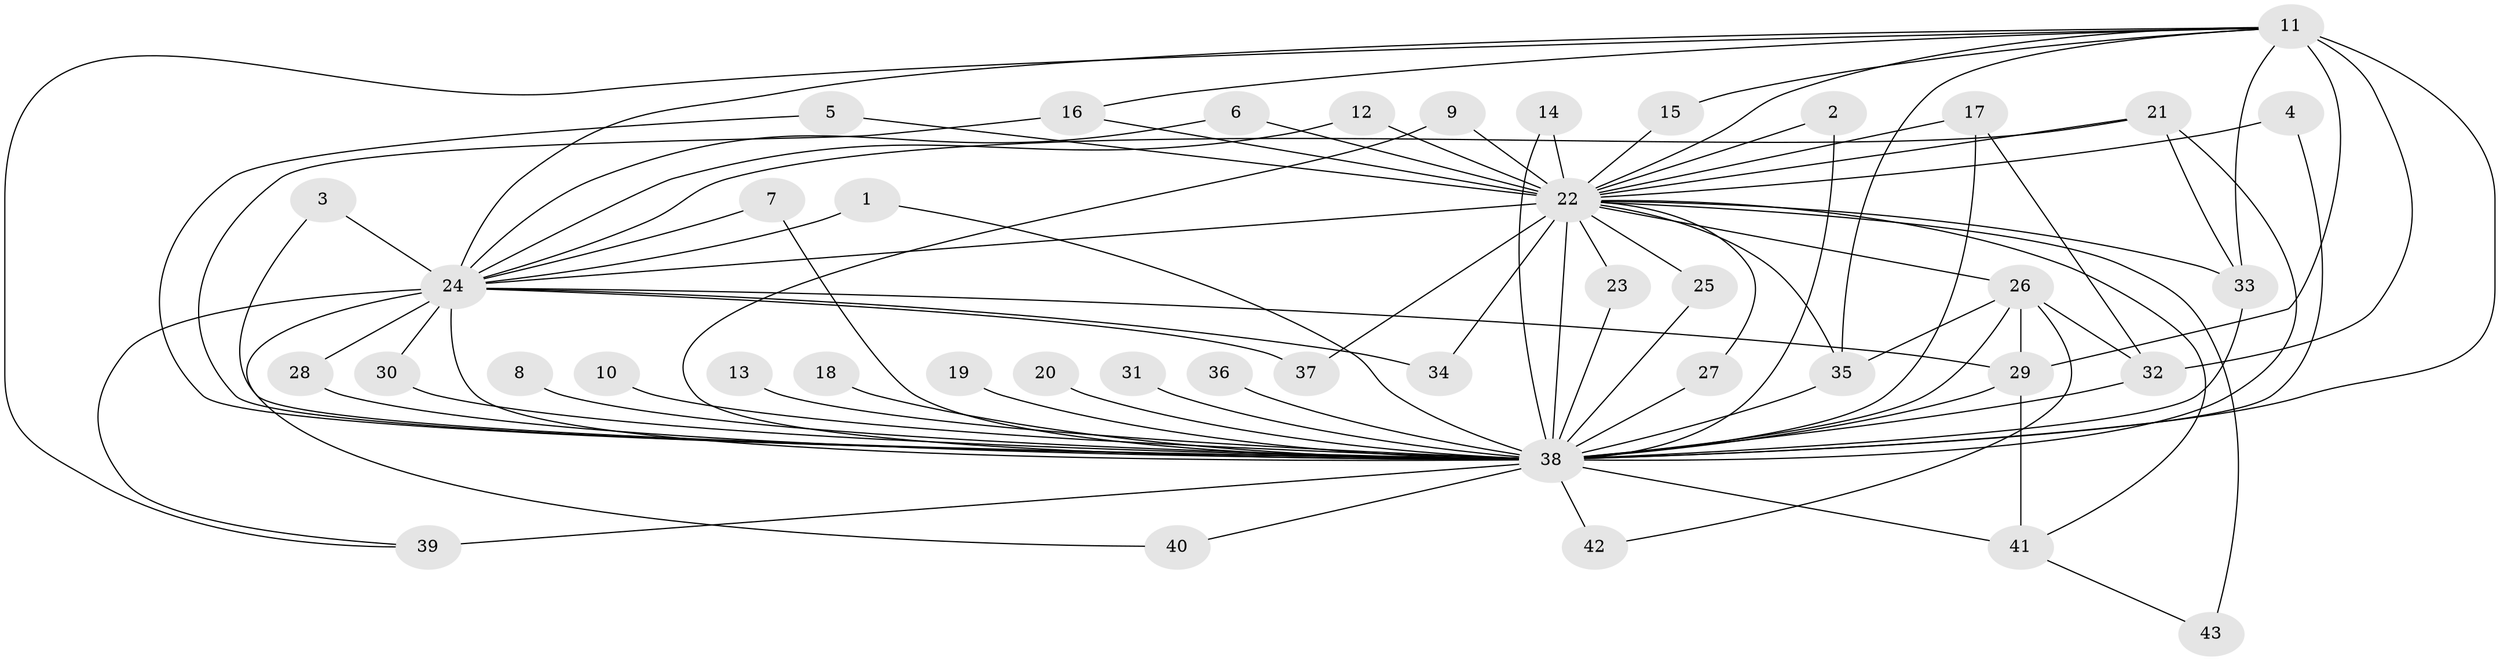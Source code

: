 // original degree distribution, {13: 0.011627906976744186, 14: 0.011627906976744186, 28: 0.011627906976744186, 24: 0.011627906976744186, 20: 0.023255813953488372, 21: 0.011627906976744186, 17: 0.011627906976744186, 22: 0.011627906976744186, 23: 0.011627906976744186, 6: 0.011627906976744186, 3: 0.12790697674418605, 2: 0.627906976744186, 5: 0.05813953488372093, 4: 0.05813953488372093}
// Generated by graph-tools (version 1.1) at 2025/49/03/09/25 03:49:45]
// undirected, 43 vertices, 88 edges
graph export_dot {
graph [start="1"]
  node [color=gray90,style=filled];
  1;
  2;
  3;
  4;
  5;
  6;
  7;
  8;
  9;
  10;
  11;
  12;
  13;
  14;
  15;
  16;
  17;
  18;
  19;
  20;
  21;
  22;
  23;
  24;
  25;
  26;
  27;
  28;
  29;
  30;
  31;
  32;
  33;
  34;
  35;
  36;
  37;
  38;
  39;
  40;
  41;
  42;
  43;
  1 -- 24 [weight=1.0];
  1 -- 38 [weight=1.0];
  2 -- 22 [weight=1.0];
  2 -- 38 [weight=1.0];
  3 -- 24 [weight=1.0];
  3 -- 38 [weight=1.0];
  4 -- 22 [weight=1.0];
  4 -- 38 [weight=1.0];
  5 -- 22 [weight=1.0];
  5 -- 38 [weight=1.0];
  6 -- 22 [weight=1.0];
  6 -- 24 [weight=1.0];
  7 -- 24 [weight=1.0];
  7 -- 38 [weight=1.0];
  8 -- 38 [weight=2.0];
  9 -- 22 [weight=1.0];
  9 -- 38 [weight=1.0];
  10 -- 38 [weight=2.0];
  11 -- 15 [weight=1.0];
  11 -- 16 [weight=1.0];
  11 -- 22 [weight=2.0];
  11 -- 24 [weight=1.0];
  11 -- 29 [weight=1.0];
  11 -- 32 [weight=1.0];
  11 -- 33 [weight=1.0];
  11 -- 35 [weight=2.0];
  11 -- 38 [weight=7.0];
  11 -- 39 [weight=1.0];
  12 -- 22 [weight=1.0];
  12 -- 24 [weight=1.0];
  13 -- 38 [weight=1.0];
  14 -- 22 [weight=1.0];
  14 -- 38 [weight=1.0];
  15 -- 22 [weight=1.0];
  16 -- 22 [weight=1.0];
  16 -- 38 [weight=2.0];
  17 -- 22 [weight=2.0];
  17 -- 32 [weight=1.0];
  17 -- 38 [weight=2.0];
  18 -- 38 [weight=2.0];
  19 -- 38 [weight=2.0];
  20 -- 38 [weight=2.0];
  21 -- 22 [weight=1.0];
  21 -- 24 [weight=1.0];
  21 -- 33 [weight=1.0];
  21 -- 38 [weight=2.0];
  22 -- 23 [weight=1.0];
  22 -- 24 [weight=2.0];
  22 -- 25 [weight=1.0];
  22 -- 26 [weight=1.0];
  22 -- 27 [weight=1.0];
  22 -- 33 [weight=1.0];
  22 -- 34 [weight=1.0];
  22 -- 35 [weight=2.0];
  22 -- 37 [weight=1.0];
  22 -- 38 [weight=12.0];
  22 -- 41 [weight=1.0];
  22 -- 43 [weight=1.0];
  23 -- 38 [weight=1.0];
  24 -- 28 [weight=1.0];
  24 -- 29 [weight=1.0];
  24 -- 30 [weight=1.0];
  24 -- 34 [weight=1.0];
  24 -- 37 [weight=1.0];
  24 -- 38 [weight=7.0];
  24 -- 39 [weight=2.0];
  24 -- 40 [weight=1.0];
  25 -- 38 [weight=1.0];
  26 -- 29 [weight=1.0];
  26 -- 32 [weight=1.0];
  26 -- 35 [weight=1.0];
  26 -- 38 [weight=2.0];
  26 -- 42 [weight=1.0];
  27 -- 38 [weight=2.0];
  28 -- 38 [weight=1.0];
  29 -- 38 [weight=1.0];
  29 -- 41 [weight=1.0];
  30 -- 38 [weight=1.0];
  31 -- 38 [weight=1.0];
  32 -- 38 [weight=2.0];
  33 -- 38 [weight=2.0];
  35 -- 38 [weight=2.0];
  36 -- 38 [weight=1.0];
  38 -- 39 [weight=3.0];
  38 -- 40 [weight=1.0];
  38 -- 41 [weight=2.0];
  38 -- 42 [weight=1.0];
  41 -- 43 [weight=1.0];
}
